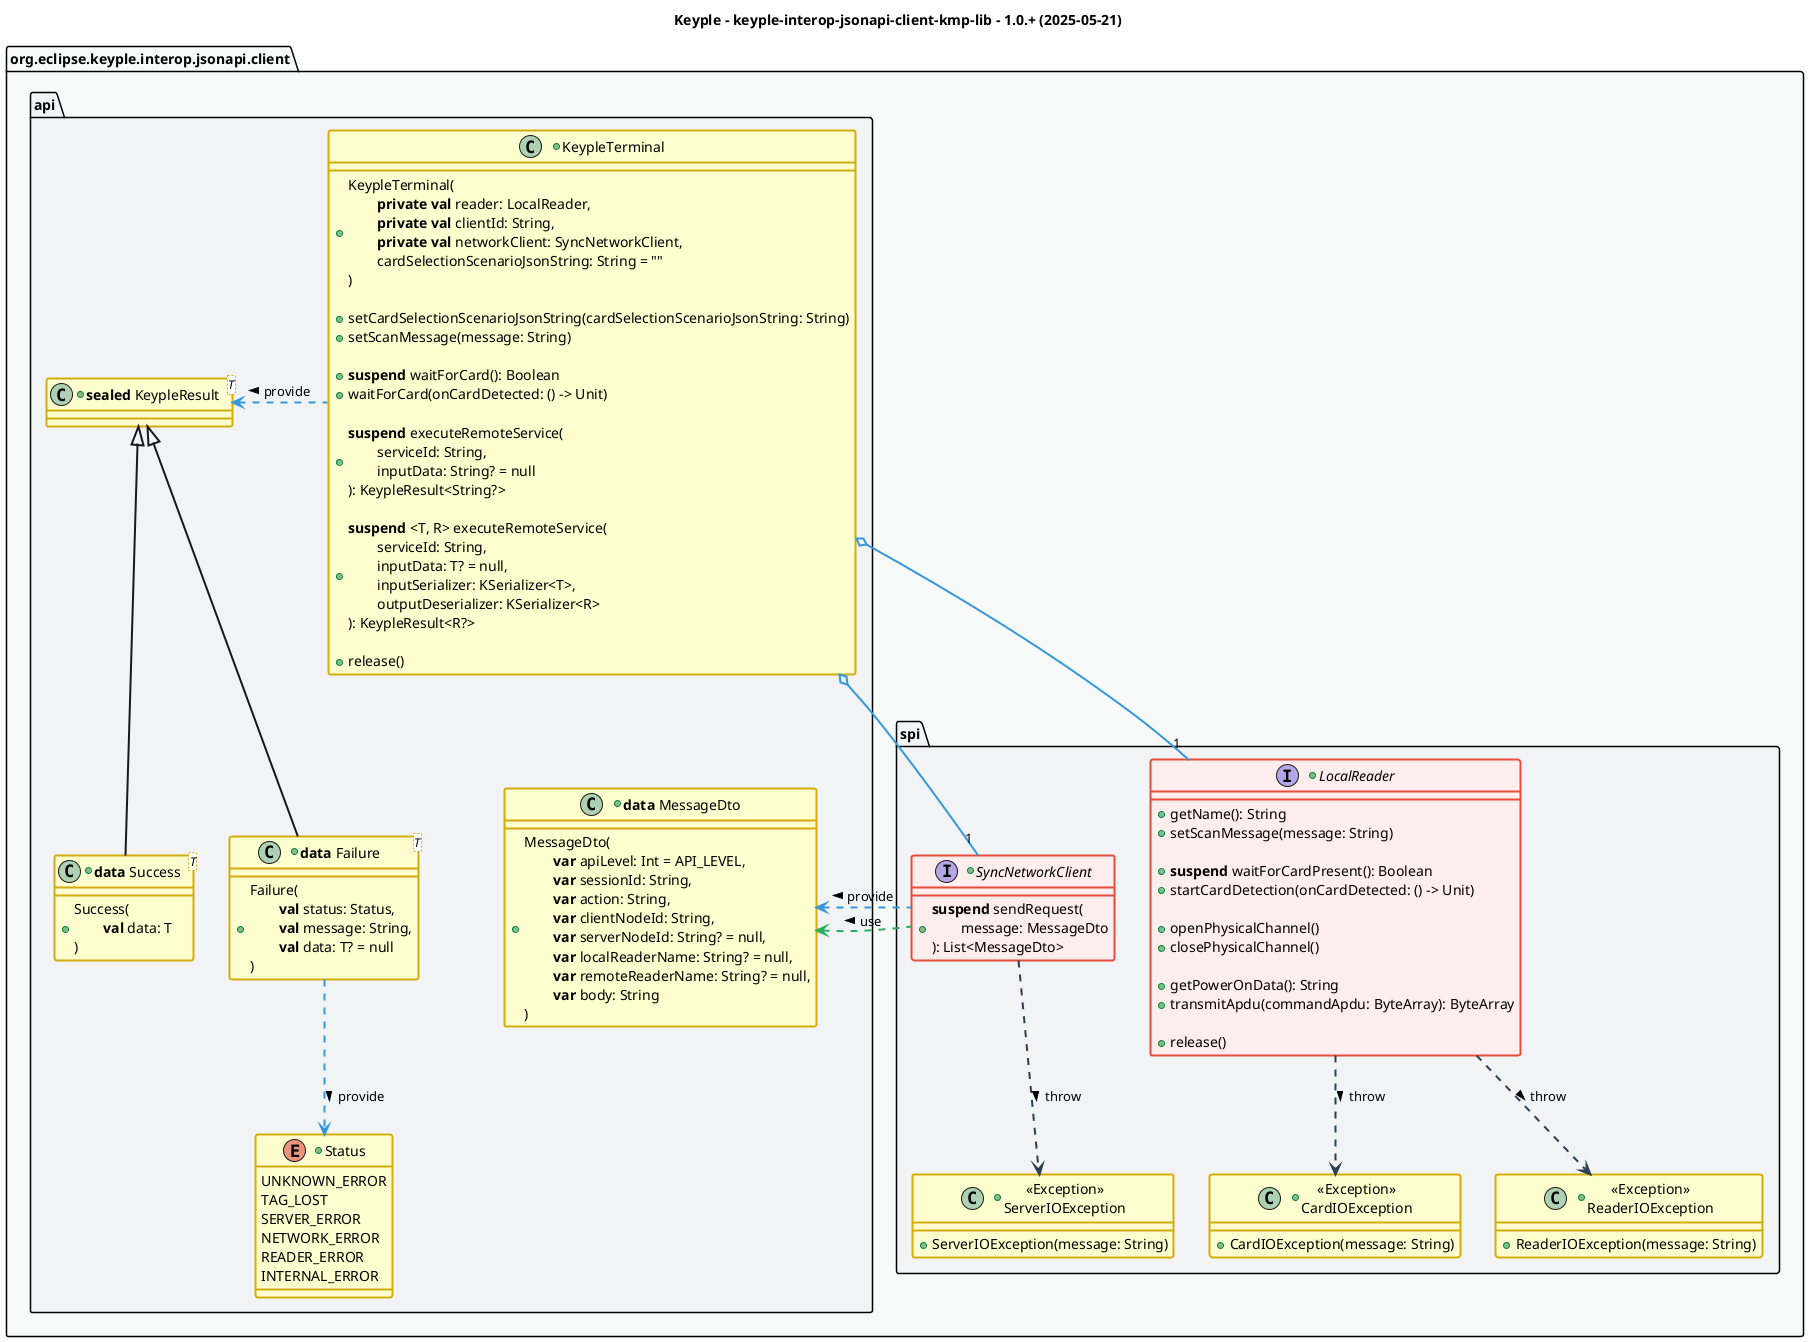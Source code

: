 @startuml
title
    Keyple - keyple-interop-jsonapi-client-kmp-lib - 1.0.+ (2025-05-21)
end title

' == THEME ==

'Couleurs issues de : https://htmlcolorcodes.com/fr/tableau-de-couleur/tableau-de-couleur-design-plat/
!define C_GREY1 F8F9F9
!define C_GREY2 F2F3F4
!define C_GREY3 E5E7E9
!define C_GREY4 D7DBDD
!define C_GREY5 CACFD2
!define C_GREY6 BDC3C7
!define C_LINK 3498DB
!define C_USE 27AE60
!define C_THROW 2C3E50

' -- Styles that don't work with new version of plantuml --
skinparam stereotypeABorderColor #A9DCDF
skinparam stereotypeIBorderColor #B4A7E5
skinparam stereotypeCBorderColor #ADD1B2
skinparam stereotypeEBorderColor #EB93DF
' -- END --

skinparam ClassBorderThickness 2
skinparam ArrowThickness 2

' Yellow
skinparam ClassBackgroundColor #FEFECE
skinparam ClassBorderColor #D4AC0D
' Red
skinparam ClassBackgroundColor<<red>> #FDEDEC
skinparam ClassBorderColor<<red>> #E74C3C
hide <<red>> stereotype
' Purple
skinparam ClassBackgroundColor<<purple>> #F4ECF7
skinparam ClassBorderColor<<purple>> #8E44AD
hide <<purple>> stereotype
' blue
skinparam ClassBackgroundColor<<blue>> #EBF5FB
skinparam ClassBorderColor<<blue>> #3498DB
hide <<blue>> stereotype
' Green
skinparam ClassBackgroundColor<<green>> #E9F7EF
skinparam ClassBorderColor<<green>> #27AE60
hide <<green>> stereotype
' Grey
skinparam ClassBackgroundColor<<grey>> #EAECEE
skinparam ClassBorderColor<<grey>> #2C3E50
hide <<grey>> stereotype

' == CONTENT ==

package "org.eclipse.keyple.interop.jsonapi.client" as root {

package "api" as api {
    +class KeypleTerminal {
        +KeypleTerminal(\n\t**private val** reader: LocalReader,\n\t**private val** clientId: String,\n\t**private val** networkClient: SyncNetworkClient,\n\tcardSelectionScenarioJsonString: String = ""\n)

        +setCardSelectionScenarioJsonString(cardSelectionScenarioJsonString: String)
        +setScanMessage(message: String)

        +**suspend** waitForCard(): Boolean
        +waitForCard(onCardDetected: () -> Unit)

        +**suspend** executeRemoteService(\n\tserviceId: String,\n\tinputData: String? = null\n): KeypleResult<String?>

        +**suspend** <T, R> executeRemoteService(\n\tserviceId: String,\n\tinputData: T? = null,\n\tinputSerializer: KSerializer<T>,\n\toutputDeserializer: KSerializer<R>\n): KeypleResult<R?>

        +release()
    }
    +class "**data** MessageDto" as MessageDto {
        +MessageDto(\n\t**var** apiLevel: Int = API_LEVEL,\n\t**var** sessionId: String,\n\t**var** action: String,\n\t**var** clientNodeId: String,\n\t**var** serverNodeId: String? = null,\n\t**var** localReaderName: String? = null,\n\t**var** remoteReaderName: String? = null,\n\t**var** body: String\n)
    }
    +class "**sealed** KeypleResult" as KeypleResult<T> {
    }
    +class "**data** Success" as Success<T> extends KeypleResult {
        +Success(\n\t**val** data: T\n)
    }
    +class "**data** Failure" as Failure<T> extends KeypleResult {
        +Failure(\n\t**val** status: Status,\n\t**val** message: String,\n\t**val** data: T? = null\n)
    }
    +enum Status {
        UNKNOWN_ERROR
        TAG_LOST
        SERVER_ERROR
        NETWORK_ERROR
        READER_ERROR
        INTERNAL_ERROR
    }
}
package "spi" as spi {
    +interface LocalReader <<red>> {
        +getName(): String
        +setScanMessage(message: String)

        +**suspend** waitForCardPresent(): Boolean
        +startCardDetection(onCardDetected: () -> Unit)

        +openPhysicalChannel()
        +closePhysicalChannel()

        +getPowerOnData(): String
        +transmitApdu(commandApdu: ByteArray): ByteArray

        +release()
    }
    +interface SyncNetworkClient <<red>> {
        +**suspend** sendRequest(\n\tmessage: MessageDto\n): List<MessageDto>
    }
    +class "<< Exception >>\nReaderIOException" as ReaderIOException {
        +ReaderIOException(message: String)
    }
    +class "<< Exception >>\nCardIOException" as CardIOException {
        +CardIOException(message: String)
    }
    +class "<< Exception >>\nServerIOException" as ServerIOException {
        +ServerIOException(message: String)
    }
}

}

' Associations

KeypleTerminal o-- "1" LocalReader #C_LINK
KeypleTerminal o-- "1" SyncNetworkClient #C_LINK
KeypleTerminal .left.> KeypleResult #C_LINK : provide >

Failure ..> Status #C_LINK : provide >

LocalReader ..> ReaderIOException #C_THROW : throw >
LocalReader ..> CardIOException #C_THROW : throw >

SyncNetworkClient .left.> MessageDto #C_USE : use >
SyncNetworkClient .left.> MessageDto #C_LINK : provide >
SyncNetworkClient ..> ServerIOException #C_THROW : throw >

' == LAYOUT ==

KeypleTerminal -[hidden]- MessageDto

' == STYLE ==

package root #C_GREY1 {}
package root.api #C_GREY2 {}
package root.spi #C_GREY2 {}

@enduml